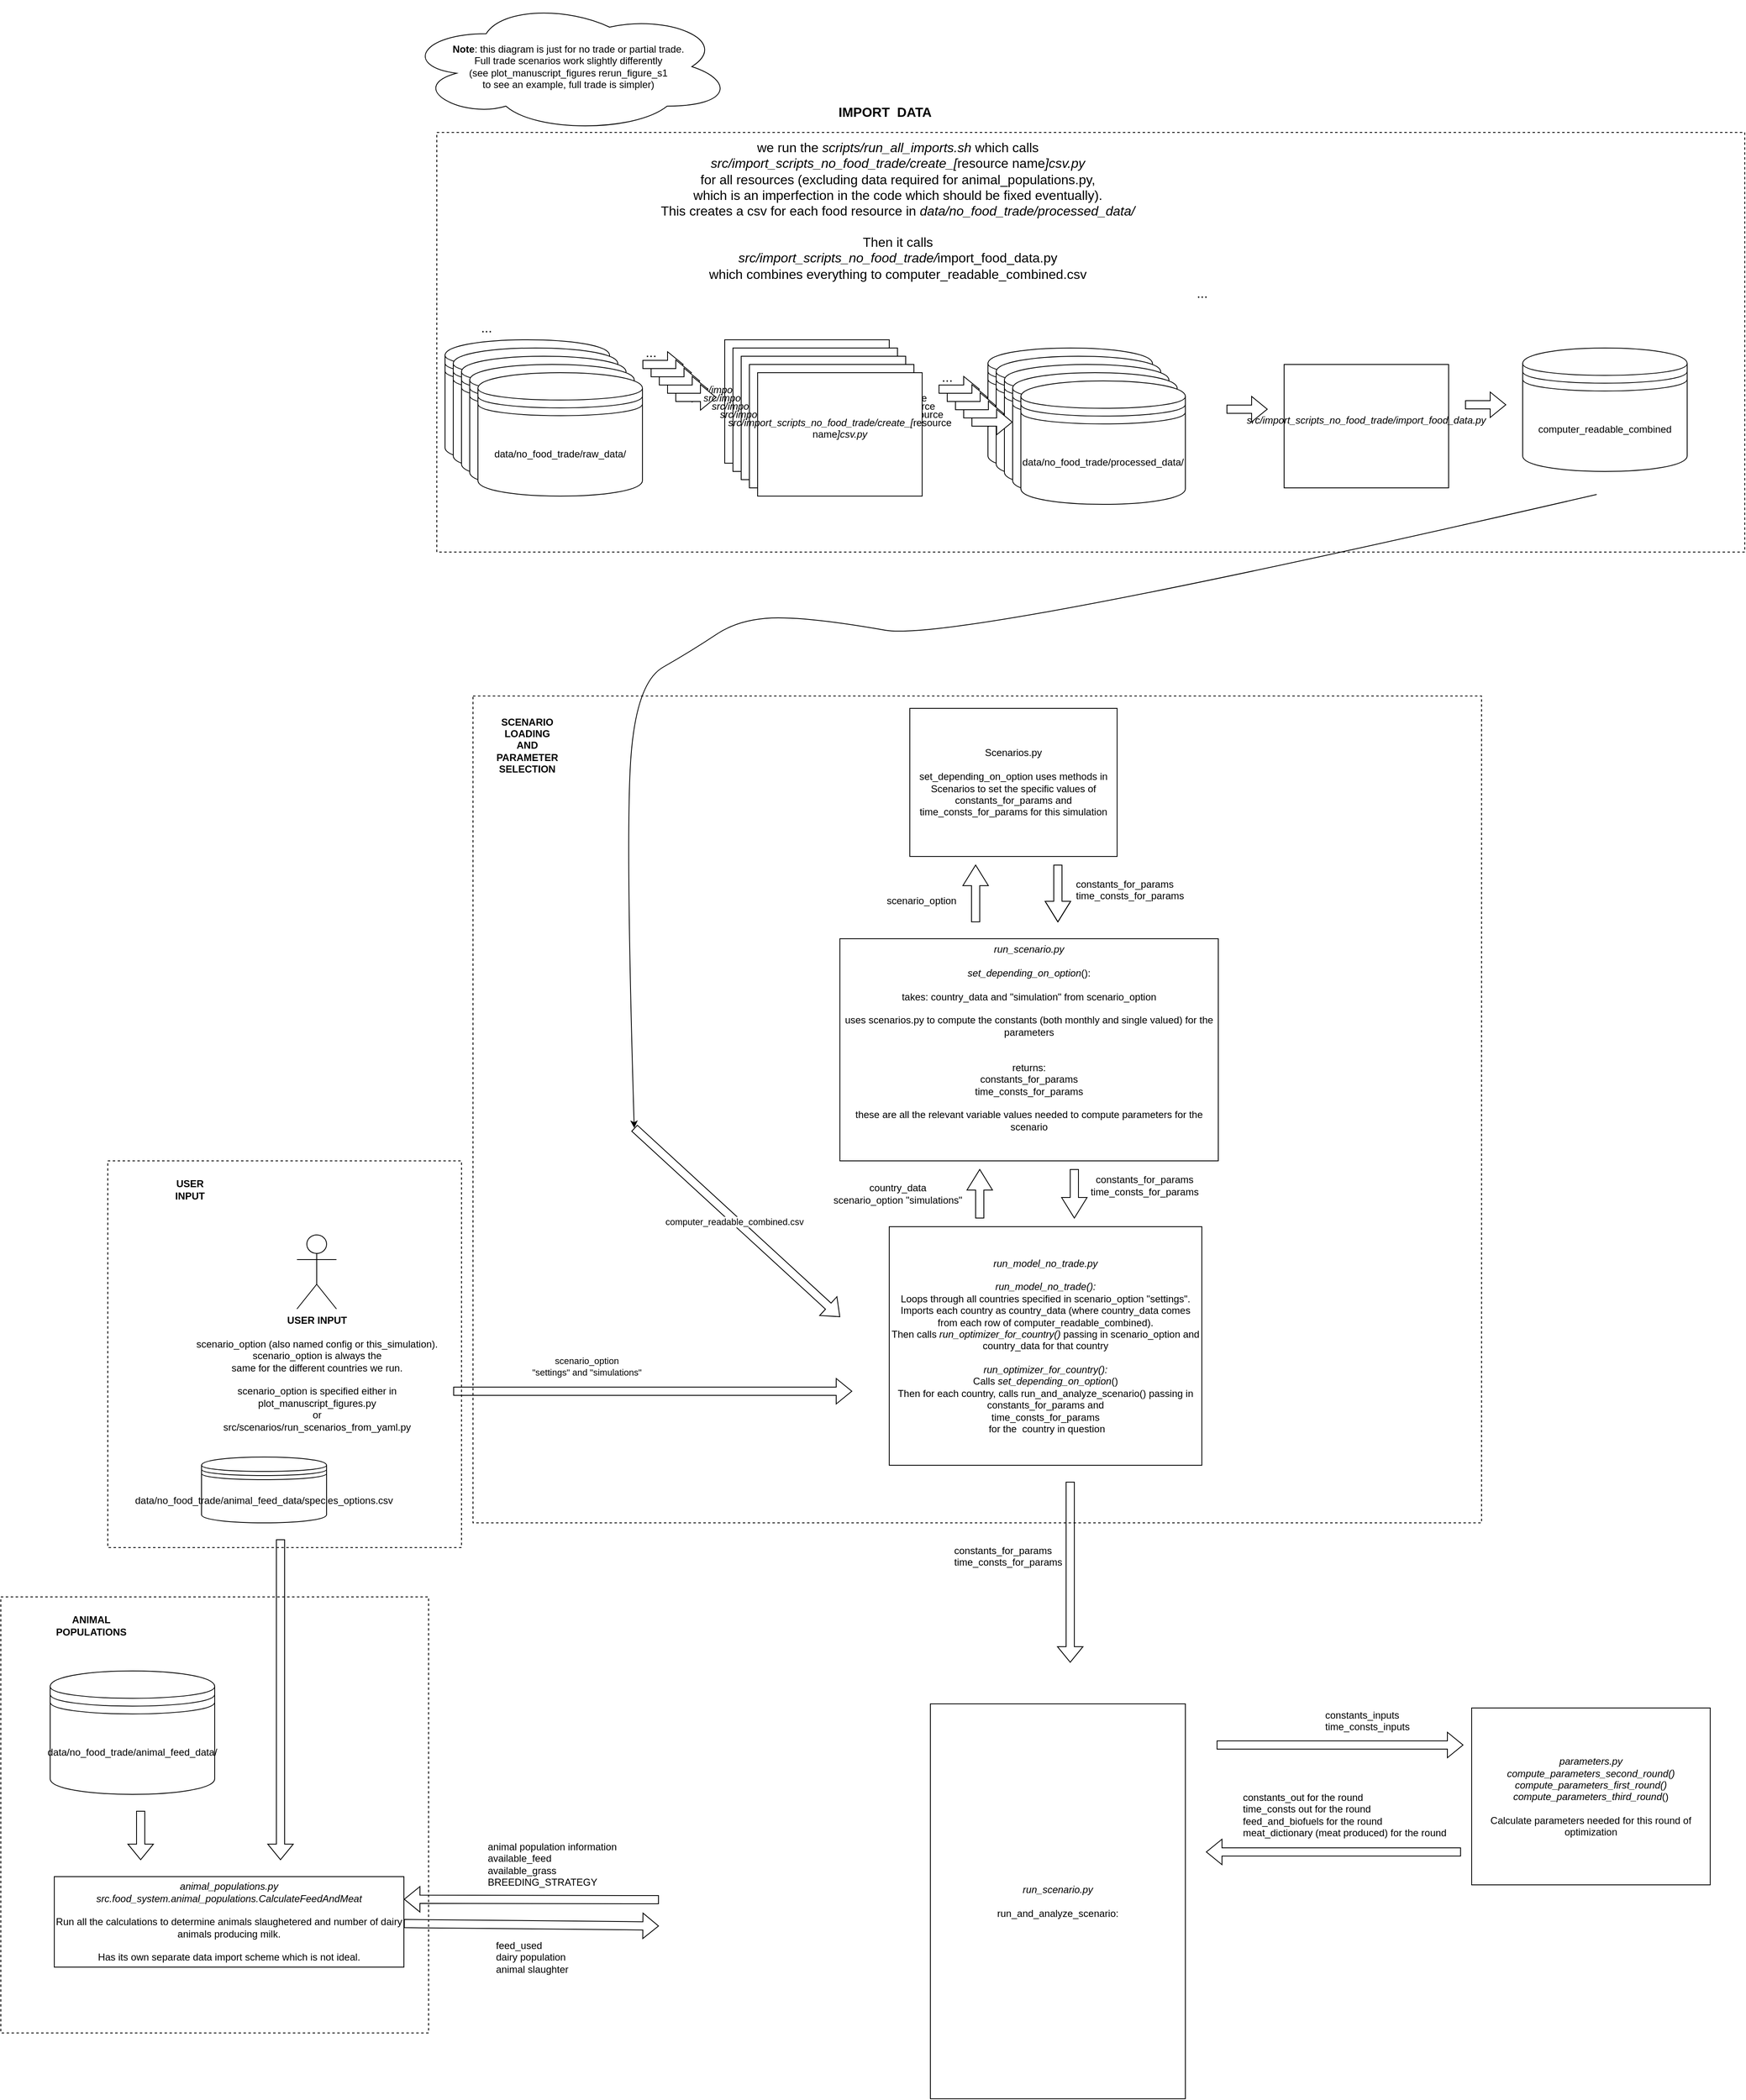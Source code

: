 <mxfile version="24.1.0" type="github">
  <diagram name="Page-1" id="vb958Nm0k1HjrjN-Do-v">
    <mxGraphModel dx="3341" dy="3403" grid="1" gridSize="10" guides="1" tooltips="1" connect="1" arrows="1" fold="1" page="1" pageScale="1" pageWidth="1654" pageHeight="2336" math="0" shadow="0">
      <root>
        <mxCell id="0" />
        <mxCell id="1" parent="0" />
        <mxCell id="GCf3FXKfKVam4WNOABnw-21" value="" style="rounded=0;whiteSpace=wrap;html=1;fillColor=none;dashed=1;" vertex="1" parent="1">
          <mxGeometry x="-510" y="280" width="520" height="530" as="geometry" />
        </mxCell>
        <mxCell id="GCf3FXKfKVam4WNOABnw-6" value="" style="rounded=0;whiteSpace=wrap;html=1;fillColor=none;dashed=1;" vertex="1" parent="1">
          <mxGeometry x="20" y="-1500" width="1590" height="510" as="geometry" />
        </mxCell>
        <mxCell id="GCf3FXKfKVam4WNOABnw-7" value="" style="rounded=0;whiteSpace=wrap;html=1;fillColor=none;dashed=1;" vertex="1" parent="1">
          <mxGeometry x="64" y="-815" width="1226" height="1005" as="geometry" />
        </mxCell>
        <mxCell id="RVlSqpslpW0tmy56jza0-9" value="&lt;b&gt;USER INPUT&lt;/b&gt;&lt;br&gt;&lt;br&gt;&lt;div&gt;scenario_option (also named config or this_simulation).&lt;/div&gt;&lt;div&gt;scenario_option is always the &lt;br&gt;&lt;/div&gt;&lt;div&gt;same for the different countries we run.&lt;/div&gt;&lt;div&gt;&lt;br&gt;&lt;/div&gt;&lt;div&gt;scenario_option is specified either in&lt;br&gt;&lt;/div&gt;&lt;div&gt;plot_manuscript_figures.py&lt;/div&gt;&lt;div&gt; or &lt;br&gt;&lt;/div&gt;&lt;div&gt;src/scenarios/run_scenarios_from_yaml.py&lt;br&gt;&lt;/div&gt;" style="shape=umlActor;verticalLabelPosition=bottom;verticalAlign=top;html=1;outlineConnect=0;" parent="1" vertex="1">
          <mxGeometry x="-150" y="-160" width="48" height="90" as="geometry" />
        </mxCell>
        <mxCell id="RVlSqpslpW0tmy56jza0-10" value="scenario_option&lt;br&gt;&lt;div&gt;&quot;settings&quot; and &quot;simulations&quot;&lt;br&gt;&lt;/div&gt;" style="shape=flexArrow;endArrow=classic;html=1;rounded=0;" parent="1" edge="1">
          <mxGeometry x="-0.333" y="30" width="50" height="50" relative="1" as="geometry">
            <mxPoint x="40" y="30" as="sourcePoint" />
            <mxPoint x="525" y="30" as="targetPoint" />
            <mxPoint as="offset" />
          </mxGeometry>
        </mxCell>
        <mxCell id="tfmpyOpyPmMC_fq-cLrZ-1" value="" style="shape=flexArrow;endArrow=classic;html=1;rounded=0;" parent="1" edge="1">
          <mxGeometry width="50" height="50" relative="1" as="geometry">
            <mxPoint x="790" y="140" as="sourcePoint" />
            <mxPoint x="790" y="360" as="targetPoint" />
          </mxGeometry>
        </mxCell>
        <mxCell id="tfmpyOpyPmMC_fq-cLrZ-2" value="&lt;div&gt;&lt;i&gt;run_model_no_trade.py&lt;br&gt;&lt;/i&gt;&lt;/div&gt;&lt;div&gt;&lt;i&gt;&lt;br&gt;&lt;/i&gt;&lt;/div&gt;&lt;div&gt;&lt;i&gt;run_model_no_trade():&lt;/i&gt;&lt;br&gt;&lt;/div&gt;&lt;div&gt;Loops through all countries specified in scenario_option &quot;settings&quot;.&lt;/div&gt;&lt;div&gt;&lt;div&gt;Imports each country as country_data (where country_data comes from each row of computer_readable_combined).&lt;/div&gt;&lt;/div&gt;&lt;div&gt;Then calls&lt;i&gt; &lt;/i&gt;&lt;i&gt;run_optimizer_for_country() &lt;/i&gt;passing in scenario_option and country_data for that country&lt;i&gt;&lt;br&gt;&lt;/i&gt;&lt;/div&gt;&lt;div&gt;&lt;br&gt;&lt;div&gt;&lt;i&gt;run_optimizer_for_country():&lt;/i&gt;&lt;/div&gt;&lt;/div&gt;&lt;div&gt;Calls &lt;i&gt;set_depending_on_option&lt;/i&gt;()&lt;/div&gt;&lt;div&gt;Then for each country, calls run_and_analyze_scenario() passing in &lt;br&gt;&lt;div&gt;constants_for_params and&lt;br&gt;&lt;/div&gt;time_consts_for_params&lt;/div&gt;&amp;nbsp;for the&amp;nbsp; country in question" style="rounded=0;whiteSpace=wrap;html=1;" parent="1" vertex="1">
          <mxGeometry x="570" y="-170" width="380" height="290" as="geometry" />
        </mxCell>
        <mxCell id="tfmpyOpyPmMC_fq-cLrZ-4" value="&lt;div&gt;&lt;b&gt;Note&lt;/b&gt;: this diagram is just for no trade or partial trade. &lt;br&gt;&lt;/div&gt;&lt;div&gt;Full trade scenarios work slightly differently &lt;br&gt;&lt;/div&gt;&lt;div&gt;(see plot_manuscript_figures rerun_figure_s1 &lt;br&gt;&lt;/div&gt;&lt;div&gt;to see an example, full trade is simpler)&lt;/div&gt;" style="ellipse;shape=cloud;whiteSpace=wrap;html=1;" parent="1" vertex="1">
          <mxGeometry x="-20" y="-1660" width="400" height="160" as="geometry" />
        </mxCell>
        <mxCell id="tfmpyOpyPmMC_fq-cLrZ-7" value="&lt;div&gt;Scenarios.py&lt;/div&gt;&lt;div&gt;&lt;br&gt;&lt;/div&gt;&lt;div&gt;set_depending_on_option uses methods in Scenarios to set the specific values of constants_for_params and&lt;br&gt;time_consts_for_params for this simulation&lt;/div&gt;" style="rounded=0;whiteSpace=wrap;html=1;" parent="1" vertex="1">
          <mxGeometry x="595" y="-800" width="252" height="180" as="geometry" />
        </mxCell>
        <UserObject label="&lt;div&gt;&lt;i&gt;run_scenario.py&lt;/i&gt;&lt;br&gt;&lt;/div&gt;&lt;div&gt;&lt;br&gt;&lt;/div&gt;&lt;div&gt;&lt;i&gt;set_depending_on_option&lt;/i&gt;():&lt;/div&gt;&lt;div&gt;&lt;br&gt;&lt;/div&gt;takes: country_data and &quot;simulation&quot; from scenario_option&lt;br&gt;&lt;br&gt;uses scenarios.py to compute the constants (both monthly and single valued) for the parameters&lt;br&gt;&lt;br&gt;&lt;br&gt;&lt;div&gt;returns:&lt;/div&gt;&lt;div&gt;constants_for_params&lt;/div&gt;time_consts_for_params&lt;br&gt;&lt;br&gt;these are all the relevant variable values needed to compute parameters for the scenario&lt;div&gt;&lt;br&gt;&lt;/div&gt;&lt;div&gt;&lt;br&gt;&lt;/div&gt;" link="set_depending_on_option&lt;br&gt;takes: country_data and scenario_option&lt;br&gt;&lt;br&gt;uses scenarios.py to compute the constants (both monthly and single valued) for the parameters&lt;br&gt;&lt;br&gt;&lt;br&gt;returns:constants_for_params&lt;br&gt;time_consts_for_params&lt;br&gt;&lt;br&gt;these are all the relevant variable values for the scenario&lt;div&gt;&lt;br&gt;&lt;/div&gt;&lt;div&gt;&lt;br&gt;&lt;/div&gt;" id="tfmpyOpyPmMC_fq-cLrZ-9">
          <mxCell style="rounded=0;whiteSpace=wrap;html=1;" parent="1" vertex="1">
            <mxGeometry x="510" y="-520" width="460" height="270" as="geometry" />
          </mxCell>
        </UserObject>
        <mxCell id="tfmpyOpyPmMC_fq-cLrZ-12" value="" style="shape=flexArrow;endArrow=classic;html=1;rounded=0;fontSize=12;startSize=8;endSize=8;curved=1;" parent="1" edge="1">
          <mxGeometry width="50" height="50" relative="1" as="geometry">
            <mxPoint x="675" y="-540" as="sourcePoint" />
            <mxPoint x="675" y="-610" as="targetPoint" />
          </mxGeometry>
        </mxCell>
        <mxCell id="tfmpyOpyPmMC_fq-cLrZ-13" value="" style="shape=flexArrow;endArrow=classic;html=1;rounded=0;fontSize=12;startSize=8;endSize=8;curved=1;" parent="1" edge="1">
          <mxGeometry width="50" height="50" relative="1" as="geometry">
            <mxPoint x="775" y="-610" as="sourcePoint" />
            <mxPoint x="775" y="-540" as="targetPoint" />
            <Array as="points">
              <mxPoint x="775" y="-570" />
            </Array>
          </mxGeometry>
        </mxCell>
        <mxCell id="tfmpyOpyPmMC_fq-cLrZ-14" value="scenario_option" style="text;whiteSpace=wrap;html=1;" parent="1" vertex="1">
          <mxGeometry x="565" y="-580" width="120" height="40" as="geometry" />
        </mxCell>
        <mxCell id="tfmpyOpyPmMC_fq-cLrZ-15" value="&lt;div&gt;constants_for_params&lt;/div&gt;time_consts_for_params" style="text;whiteSpace=wrap;html=1;" parent="1" vertex="1">
          <mxGeometry x="795" y="-600" width="160" height="50" as="geometry" />
        </mxCell>
        <mxCell id="tfmpyOpyPmMC_fq-cLrZ-16" value="&lt;div&gt;country_data&lt;/div&gt;&lt;div&gt;scenario_option &quot;simulations&quot;&lt;br&gt;&lt;/div&gt;" style="shape=flexArrow;endArrow=classic;html=1;rounded=0;fontSize=12;startSize=8;endSize=8;curved=1;" parent="1" edge="1">
          <mxGeometry y="100" width="50" height="50" relative="1" as="geometry">
            <mxPoint x="680" y="-180" as="sourcePoint" />
            <mxPoint x="680" y="-240" as="targetPoint" />
            <mxPoint as="offset" />
          </mxGeometry>
        </mxCell>
        <mxCell id="tfmpyOpyPmMC_fq-cLrZ-17" value="&lt;div&gt;constants_for_params&lt;/div&gt;time_consts_for_params" style="shape=flexArrow;endArrow=classic;html=1;rounded=0;fontSize=12;startSize=8;endSize=8;curved=1;" parent="1" edge="1">
          <mxGeometry x="-0.333" y="85" width="50" height="50" relative="1" as="geometry">
            <mxPoint x="795" y="-240" as="sourcePoint" />
            <mxPoint x="795" y="-180" as="targetPoint" />
            <mxPoint as="offset" />
          </mxGeometry>
        </mxCell>
        <mxCell id="tfmpyOpyPmMC_fq-cLrZ-22" value="&lt;div&gt;&lt;div&gt; &lt;i&gt;src/import_scripts_no_food_trade/&lt;/i&gt;&lt;i&gt;create_[&lt;/i&gt;resource name&lt;i&gt;]csv.py&lt;/i&gt;&lt;/div&gt;&lt;/div&gt;&lt;div&gt;&lt;br&gt;&lt;/div&gt;" style="rounded=0;whiteSpace=wrap;html=1;" parent="1" vertex="1">
          <mxGeometry x="370" y="-1248" width="200" height="150" as="geometry" />
        </mxCell>
        <mxCell id="tfmpyOpyPmMC_fq-cLrZ-23" value="computer_readable_combined" style="shape=datastore;whiteSpace=wrap;html=1;" parent="1" vertex="1">
          <mxGeometry x="1340" y="-1238" width="200" height="150" as="geometry" />
        </mxCell>
        <mxCell id="tfmpyOpyPmMC_fq-cLrZ-24" value="data/no_food_trade/raw_data/" style="shape=datastore;whiteSpace=wrap;html=1;" parent="1" vertex="1">
          <mxGeometry x="30" y="-1248" width="200" height="150" as="geometry" />
        </mxCell>
        <mxCell id="tfmpyOpyPmMC_fq-cLrZ-27" value="IMPORT&amp;nbsp; DATA" style="text;html=1;align=center;verticalAlign=middle;whiteSpace=wrap;rounded=0;fontSize=16;fontStyle=1" parent="1" vertex="1">
          <mxGeometry x="420" y="-1540" width="290" height="30" as="geometry" />
        </mxCell>
        <mxCell id="tfmpyOpyPmMC_fq-cLrZ-28" value="&lt;div&gt;we run the &lt;i&gt;scripts/run_all_imports.sh&lt;/i&gt; which calls&lt;/div&gt;&lt;div&gt; &lt;i&gt;src/import_scripts_no_food_trade/&lt;/i&gt;&lt;i&gt;create_[&lt;/i&gt;resource name&lt;i&gt;]csv.py&lt;/i&gt;&lt;/div&gt;&lt;div&gt;for all resources (excluding data required for animal_populations.py,&lt;/div&gt;&lt;div&gt; which is an imperfection in the code which should be fixed eventually).&lt;/div&gt;&lt;div&gt;This creates a csv for each food resource in &lt;i&gt;data/no_food_trade/processed_data/&lt;/i&gt;&lt;br&gt;&lt;/div&gt;&lt;br&gt;Then it calls &lt;div&gt; &lt;i&gt;src/import_scripts_no_food_trade/&lt;/i&gt;import_food_data.py&lt;/div&gt;&lt;div&gt;which combines everything to computer_readable_combined.csv&lt;br&gt;&lt;/div&gt;" style="text;html=1;align=center;verticalAlign=middle;resizable=0;points=[];autosize=1;strokeColor=none;fillColor=none;fontSize=16;" parent="1" vertex="1">
          <mxGeometry x="280" y="-1500" width="600" height="190" as="geometry" />
        </mxCell>
        <mxCell id="tfmpyOpyPmMC_fq-cLrZ-29" value="data/no_food_trade/raw_data/" style="shape=datastore;whiteSpace=wrap;html=1;" parent="1" vertex="1">
          <mxGeometry x="40" y="-1238" width="200" height="150" as="geometry" />
        </mxCell>
        <mxCell id="tfmpyOpyPmMC_fq-cLrZ-30" value="data/no_food_trade/raw_data/" style="shape=datastore;whiteSpace=wrap;html=1;" parent="1" vertex="1">
          <mxGeometry x="50" y="-1228" width="200" height="150" as="geometry" />
        </mxCell>
        <mxCell id="tfmpyOpyPmMC_fq-cLrZ-31" value="data/no_food_trade/raw_data/" style="shape=datastore;whiteSpace=wrap;html=1;" parent="1" vertex="1">
          <mxGeometry x="60" y="-1218" width="200" height="150" as="geometry" />
        </mxCell>
        <mxCell id="tfmpyOpyPmMC_fq-cLrZ-32" value="data/no_food_trade/raw_data/" style="shape=datastore;whiteSpace=wrap;html=1;" parent="1" vertex="1">
          <mxGeometry x="70" y="-1208" width="200" height="150" as="geometry" />
        </mxCell>
        <mxCell id="tfmpyOpyPmMC_fq-cLrZ-37" value="" style="shape=flexArrow;endArrow=classic;html=1;rounded=0;fillColor=default;" parent="1" edge="1">
          <mxGeometry width="50" height="50" relative="1" as="geometry">
            <mxPoint x="270" y="-1218" as="sourcePoint" />
            <mxPoint x="320" y="-1218" as="targetPoint" />
          </mxGeometry>
        </mxCell>
        <mxCell id="tfmpyOpyPmMC_fq-cLrZ-39" value="" style="shape=flexArrow;endArrow=classic;html=1;rounded=0;fillColor=default;" parent="1" edge="1">
          <mxGeometry width="50" height="50" relative="1" as="geometry">
            <mxPoint x="280" y="-1208" as="sourcePoint" />
            <mxPoint x="330" y="-1208" as="targetPoint" />
          </mxGeometry>
        </mxCell>
        <mxCell id="tfmpyOpyPmMC_fq-cLrZ-40" value="" style="shape=flexArrow;endArrow=classic;html=1;rounded=0;fillColor=default;" parent="1" edge="1">
          <mxGeometry width="50" height="50" relative="1" as="geometry">
            <mxPoint x="290" y="-1198" as="sourcePoint" />
            <mxPoint x="340" y="-1198" as="targetPoint" />
          </mxGeometry>
        </mxCell>
        <mxCell id="tfmpyOpyPmMC_fq-cLrZ-41" value="" style="shape=flexArrow;endArrow=classic;html=1;rounded=0;fillColor=default;" parent="1" edge="1">
          <mxGeometry width="50" height="50" relative="1" as="geometry">
            <mxPoint x="300" y="-1188" as="sourcePoint" />
            <mxPoint x="350" y="-1188" as="targetPoint" />
          </mxGeometry>
        </mxCell>
        <mxCell id="tfmpyOpyPmMC_fq-cLrZ-42" value="" style="shape=flexArrow;endArrow=classic;html=1;rounded=0;fillColor=default;" parent="1" edge="1">
          <mxGeometry width="50" height="50" relative="1" as="geometry">
            <mxPoint x="310" y="-1178" as="sourcePoint" />
            <mxPoint x="360" y="-1178" as="targetPoint" />
          </mxGeometry>
        </mxCell>
        <mxCell id="tfmpyOpyPmMC_fq-cLrZ-43" value="..." style="text;html=1;align=center;verticalAlign=middle;resizable=0;points=[];autosize=1;strokeColor=none;fillColor=none;fontSize=16;" parent="1" vertex="1">
          <mxGeometry x="60" y="-1278" width="40" height="30" as="geometry" />
        </mxCell>
        <mxCell id="tfmpyOpyPmMC_fq-cLrZ-44" value="..." style="text;html=1;align=center;verticalAlign=middle;resizable=0;points=[];autosize=1;strokeColor=none;fillColor=none;fontSize=16;" parent="1" vertex="1">
          <mxGeometry x="260" y="-1248" width="40" height="30" as="geometry" />
        </mxCell>
        <mxCell id="tfmpyOpyPmMC_fq-cLrZ-45" value="data/no_food_trade/raw_data/" style="shape=datastore;whiteSpace=wrap;html=1;" parent="1" vertex="1">
          <mxGeometry x="690" y="-1238" width="200" height="150" as="geometry" />
        </mxCell>
        <mxCell id="tfmpyOpyPmMC_fq-cLrZ-46" value="data/no_food_trade/raw_data/" style="shape=datastore;whiteSpace=wrap;html=1;" parent="1" vertex="1">
          <mxGeometry x="700" y="-1228" width="200" height="150" as="geometry" />
        </mxCell>
        <mxCell id="tfmpyOpyPmMC_fq-cLrZ-47" value="data/no_food_trade/raw_data/" style="shape=datastore;whiteSpace=wrap;html=1;" parent="1" vertex="1">
          <mxGeometry x="710" y="-1218" width="200" height="150" as="geometry" />
        </mxCell>
        <mxCell id="tfmpyOpyPmMC_fq-cLrZ-48" value="data/no_food_trade/raw_data/" style="shape=datastore;whiteSpace=wrap;html=1;" parent="1" vertex="1">
          <mxGeometry x="720" y="-1208" width="200" height="150" as="geometry" />
        </mxCell>
        <mxCell id="tfmpyOpyPmMC_fq-cLrZ-49" value="data/no_food_trade/processed_data/" style="shape=datastore;whiteSpace=wrap;html=1;" parent="1" vertex="1">
          <mxGeometry x="730" y="-1198" width="200" height="150" as="geometry" />
        </mxCell>
        <mxCell id="tfmpyOpyPmMC_fq-cLrZ-50" value="..." style="text;html=1;align=center;verticalAlign=middle;resizable=0;points=[];autosize=1;strokeColor=none;fillColor=none;fontSize=16;" parent="1" vertex="1">
          <mxGeometry x="930" y="-1320" width="40" height="30" as="geometry" />
        </mxCell>
        <mxCell id="tfmpyOpyPmMC_fq-cLrZ-51" value="&lt;div&gt;&lt;div&gt; &lt;i&gt;src/import_scripts_no_food_trade/&lt;/i&gt;&lt;i&gt;import_food_data.py&lt;/i&gt;&lt;/div&gt;&lt;/div&gt;&lt;div&gt;&lt;br&gt;&lt;/div&gt;" style="rounded=0;whiteSpace=wrap;html=1;" parent="1" vertex="1">
          <mxGeometry x="1050" y="-1218" width="200" height="150" as="geometry" />
        </mxCell>
        <mxCell id="tfmpyOpyPmMC_fq-cLrZ-52" value="&lt;div&gt;&lt;div&gt; &lt;i&gt;src/import_scripts_no_food_trade/&lt;/i&gt;&lt;i&gt;create_[&lt;/i&gt;resource name&lt;i&gt;]csv.py&lt;/i&gt;&lt;/div&gt;&lt;/div&gt;&lt;div&gt;&lt;br&gt;&lt;/div&gt;" style="rounded=0;whiteSpace=wrap;html=1;" parent="1" vertex="1">
          <mxGeometry x="380" y="-1238" width="200" height="150" as="geometry" />
        </mxCell>
        <mxCell id="tfmpyOpyPmMC_fq-cLrZ-53" value="&lt;div&gt;&lt;div&gt; &lt;i&gt;src/import_scripts_no_food_trade/&lt;/i&gt;&lt;i&gt;create_[&lt;/i&gt;resource name&lt;i&gt;]csv.py&lt;/i&gt;&lt;/div&gt;&lt;/div&gt;&lt;div&gt;&lt;br&gt;&lt;/div&gt;" style="rounded=0;whiteSpace=wrap;html=1;" parent="1" vertex="1">
          <mxGeometry x="390" y="-1228" width="200" height="150" as="geometry" />
        </mxCell>
        <mxCell id="tfmpyOpyPmMC_fq-cLrZ-54" value="&lt;div&gt;&lt;div&gt; &lt;i&gt;src/import_scripts_no_food_trade/&lt;/i&gt;&lt;i&gt;create_[&lt;/i&gt;resource name&lt;i&gt;]csv.py&lt;/i&gt;&lt;/div&gt;&lt;/div&gt;&lt;div&gt;&lt;br&gt;&lt;/div&gt;" style="rounded=0;whiteSpace=wrap;html=1;" parent="1" vertex="1">
          <mxGeometry x="400" y="-1218" width="200" height="150" as="geometry" />
        </mxCell>
        <mxCell id="tfmpyOpyPmMC_fq-cLrZ-55" value="&lt;div&gt;&lt;div&gt; &lt;i&gt;src/import_scripts_no_food_trade/&lt;/i&gt;&lt;i&gt;create_[&lt;/i&gt;resource name&lt;i&gt;]csv.py&lt;/i&gt;&lt;/div&gt;&lt;/div&gt;&lt;div&gt;&lt;br&gt;&lt;/div&gt;" style="rounded=0;whiteSpace=wrap;html=1;" parent="1" vertex="1">
          <mxGeometry x="410" y="-1208" width="200" height="150" as="geometry" />
        </mxCell>
        <mxCell id="tfmpyOpyPmMC_fq-cLrZ-60" value="" style="shape=flexArrow;endArrow=classic;html=1;rounded=0;fillColor=default;" parent="1" edge="1">
          <mxGeometry width="50" height="50" relative="1" as="geometry">
            <mxPoint x="980" y="-1163.67" as="sourcePoint" />
            <mxPoint x="1030" y="-1163.67" as="targetPoint" />
          </mxGeometry>
        </mxCell>
        <mxCell id="tfmpyOpyPmMC_fq-cLrZ-62" value="" style="shape=flexArrow;endArrow=classic;html=1;rounded=0;fillColor=default;" parent="1" edge="1">
          <mxGeometry width="50" height="50" relative="1" as="geometry">
            <mxPoint x="630" y="-1188" as="sourcePoint" />
            <mxPoint x="680" y="-1188" as="targetPoint" />
          </mxGeometry>
        </mxCell>
        <mxCell id="tfmpyOpyPmMC_fq-cLrZ-63" value="" style="shape=flexArrow;endArrow=classic;html=1;rounded=0;fillColor=default;" parent="1" edge="1">
          <mxGeometry width="50" height="50" relative="1" as="geometry">
            <mxPoint x="640" y="-1178" as="sourcePoint" />
            <mxPoint x="690" y="-1178" as="targetPoint" />
          </mxGeometry>
        </mxCell>
        <mxCell id="tfmpyOpyPmMC_fq-cLrZ-64" value="" style="shape=flexArrow;endArrow=classic;html=1;rounded=0;fillColor=default;" parent="1" edge="1">
          <mxGeometry width="50" height="50" relative="1" as="geometry">
            <mxPoint x="650" y="-1168" as="sourcePoint" />
            <mxPoint x="700" y="-1168" as="targetPoint" />
          </mxGeometry>
        </mxCell>
        <mxCell id="tfmpyOpyPmMC_fq-cLrZ-65" value="" style="shape=flexArrow;endArrow=classic;html=1;rounded=0;fillColor=default;" parent="1" edge="1">
          <mxGeometry width="50" height="50" relative="1" as="geometry">
            <mxPoint x="660" y="-1158" as="sourcePoint" />
            <mxPoint x="710" y="-1158" as="targetPoint" />
          </mxGeometry>
        </mxCell>
        <mxCell id="tfmpyOpyPmMC_fq-cLrZ-66" value="" style="shape=flexArrow;endArrow=classic;html=1;rounded=0;fillColor=default;" parent="1" edge="1">
          <mxGeometry width="50" height="50" relative="1" as="geometry">
            <mxPoint x="670" y="-1148" as="sourcePoint" />
            <mxPoint x="720" y="-1148" as="targetPoint" />
          </mxGeometry>
        </mxCell>
        <mxCell id="tfmpyOpyPmMC_fq-cLrZ-67" value="..." style="text;html=1;align=center;verticalAlign=middle;resizable=0;points=[];autosize=1;strokeColor=none;fillColor=none;fontSize=16;" parent="1" vertex="1">
          <mxGeometry x="620" y="-1218" width="40" height="30" as="geometry" />
        </mxCell>
        <mxCell id="tfmpyOpyPmMC_fq-cLrZ-68" value="" style="shape=flexArrow;endArrow=classic;html=1;rounded=0;fillColor=default;" parent="1" edge="1">
          <mxGeometry width="50" height="50" relative="1" as="geometry">
            <mxPoint x="1270" y="-1169" as="sourcePoint" />
            <mxPoint x="1320" y="-1169" as="targetPoint" />
          </mxGeometry>
        </mxCell>
        <mxCell id="tfmpyOpyPmMC_fq-cLrZ-69" value="&lt;div&gt;constants_for_params &lt;br&gt;&lt;/div&gt;time_consts_for_params" style="text;whiteSpace=wrap;html=1;" parent="1" vertex="1">
          <mxGeometry x="647" y="210" width="180" height="50" as="geometry" />
        </mxCell>
        <mxCell id="GCf3FXKfKVam4WNOABnw-1" value="&amp;nbsp;computer_readable_combined.csv" style="shape=flexArrow;endArrow=classic;html=1;rounded=0;entryX=0.364;entryY=0.751;entryDx=0;entryDy=0;entryPerimeter=0;" edge="1" parent="1" target="GCf3FXKfKVam4WNOABnw-7">
          <mxGeometry x="-0.024" y="-3" width="50" height="50" relative="1" as="geometry">
            <mxPoint x="260" y="-290" as="sourcePoint" />
            <mxPoint x="509.75" y="-105" as="targetPoint" />
            <mxPoint as="offset" />
          </mxGeometry>
        </mxCell>
        <mxCell id="GCf3FXKfKVam4WNOABnw-3" value="" style="curved=1;endArrow=classic;html=1;rounded=0;" edge="1" parent="1">
          <mxGeometry width="50" height="50" relative="1" as="geometry">
            <mxPoint x="1430" y="-1060" as="sourcePoint" />
            <mxPoint x="260" y="-290" as="targetPoint" />
            <Array as="points">
              <mxPoint x="650" y="-880" />
              <mxPoint x="480" y="-910" />
              <mxPoint x="390" y="-910" />
              <mxPoint x="330" y="-870" />
              <mxPoint x="260" y="-830" />
              <mxPoint x="250" y="-620" />
            </Array>
          </mxGeometry>
        </mxCell>
        <mxCell id="GCf3FXKfKVam4WNOABnw-8" value="&lt;b&gt;SCENARIO LOADING AND PARAMETER SELECTION&lt;br&gt;&lt;/b&gt;" style="text;html=1;align=center;verticalAlign=middle;whiteSpace=wrap;rounded=0;" vertex="1" parent="1">
          <mxGeometry x="100" y="-770" width="60" height="30" as="geometry" />
        </mxCell>
        <mxCell id="GCf3FXKfKVam4WNOABnw-10" value="&lt;div&gt;&lt;i&gt;animal_populations.py&lt;/i&gt;&lt;/div&gt;&lt;div&gt;&lt;i&gt;src.food_system.animal_populations.CalculateFeedAndMeat&lt;/i&gt;&lt;/div&gt;&lt;div&gt;&lt;br&gt;&lt;/div&gt;&lt;div&gt;Run all the calculations to determine animals slaughetered and number of dairy animals producing milk. &lt;br&gt;&lt;/div&gt;&lt;div&gt;&lt;br&gt;&lt;/div&gt;&lt;div&gt;Has its own separate data import scheme which is not ideal.&lt;br&gt;&lt;/div&gt;" style="rounded=0;whiteSpace=wrap;html=1;" vertex="1" parent="1">
          <mxGeometry x="-445" y="620" width="425" height="110" as="geometry" />
        </mxCell>
        <mxCell id="GCf3FXKfKVam4WNOABnw-11" value="" style="shape=flexArrow;endArrow=classic;html=1;rounded=0;entryX=1;entryY=0.25;entryDx=0;entryDy=0;" edge="1" parent="1" target="GCf3FXKfKVam4WNOABnw-10">
          <mxGeometry width="50" height="50" relative="1" as="geometry">
            <mxPoint x="290" y="648" as="sourcePoint" />
            <mxPoint x="40" y="640" as="targetPoint" />
          </mxGeometry>
        </mxCell>
        <mxCell id="GCf3FXKfKVam4WNOABnw-12" value="" style="shape=flexArrow;endArrow=classic;html=1;rounded=0;" edge="1" parent="1" source="GCf3FXKfKVam4WNOABnw-10">
          <mxGeometry width="50" height="50" relative="1" as="geometry">
            <mxPoint x="45" y="700" as="sourcePoint" />
            <mxPoint x="290" y="680" as="targetPoint" />
          </mxGeometry>
        </mxCell>
        <mxCell id="GCf3FXKfKVam4WNOABnw-13" value="&lt;div&gt;animal population information&lt;/div&gt;&lt;div&gt;available_feed&lt;br&gt;available_grass&lt;br&gt;BREEDING_STRATEGY&lt;/div&gt;&lt;div&gt;&lt;br&gt;&lt;/div&gt;" style="text;whiteSpace=wrap;html=1;" vertex="1" parent="1">
          <mxGeometry x="80" y="570" width="190" height="100" as="geometry" />
        </mxCell>
        <mxCell id="GCf3FXKfKVam4WNOABnw-14" value="&lt;div&gt;feed_used&lt;/div&gt;&lt;div&gt;dairy population&lt;/div&gt;animal slaughter" style="text;whiteSpace=wrap;html=1;" vertex="1" parent="1">
          <mxGeometry x="90" y="690" width="100" height="60" as="geometry" />
        </mxCell>
        <mxCell id="GCf3FXKfKVam4WNOABnw-15" value="data/no_food_trade/animal_feed_data/" style="shape=datastore;whiteSpace=wrap;html=1;" vertex="1" parent="1">
          <mxGeometry x="-450" y="370" width="200" height="150" as="geometry" />
        </mxCell>
        <mxCell id="GCf3FXKfKVam4WNOABnw-16" value="data/no_food_trade/animal_feed_data/species_options.csv" style="shape=datastore;whiteSpace=wrap;html=1;" vertex="1" parent="1">
          <mxGeometry x="-266" y="110" width="152" height="80" as="geometry" />
        </mxCell>
        <mxCell id="GCf3FXKfKVam4WNOABnw-17" value="" style="shape=flexArrow;endArrow=classic;html=1;rounded=0;" edge="1" parent="1">
          <mxGeometry width="50" height="50" relative="1" as="geometry">
            <mxPoint x="-170" y="210" as="sourcePoint" />
            <mxPoint x="-170" y="600" as="targetPoint" />
          </mxGeometry>
        </mxCell>
        <mxCell id="GCf3FXKfKVam4WNOABnw-18" value="" style="shape=flexArrow;endArrow=classic;html=1;rounded=0;" edge="1" parent="1">
          <mxGeometry width="50" height="50" relative="1" as="geometry">
            <mxPoint x="-340" y="540" as="sourcePoint" />
            <mxPoint x="-340" y="600" as="targetPoint" />
          </mxGeometry>
        </mxCell>
        <mxCell id="GCf3FXKfKVam4WNOABnw-19" value="" style="rounded=0;whiteSpace=wrap;html=1;fillColor=none;dashed=1;" vertex="1" parent="1">
          <mxGeometry x="-380" y="-250" width="430" height="470" as="geometry" />
        </mxCell>
        <mxCell id="GCf3FXKfKVam4WNOABnw-20" value="&lt;b&gt;USER INPUT&lt;br&gt;&lt;/b&gt;" style="text;html=1;align=center;verticalAlign=middle;whiteSpace=wrap;rounded=0;" vertex="1" parent="1">
          <mxGeometry x="-310" y="-230" width="60" height="30" as="geometry" />
        </mxCell>
        <mxCell id="GCf3FXKfKVam4WNOABnw-22" value="&lt;b&gt;ANIMAL POPULATIONS&lt;br&gt;&lt;/b&gt;" style="text;html=1;align=center;verticalAlign=middle;whiteSpace=wrap;rounded=0;" vertex="1" parent="1">
          <mxGeometry x="-430" y="300" width="60" height="30" as="geometry" />
        </mxCell>
        <mxCell id="GCf3FXKfKVam4WNOABnw-23" value="&lt;div&gt;&lt;i&gt;parameters.py&lt;/i&gt;&lt;/div&gt;&lt;div&gt;&lt;i&gt;compute_parameters_second_round()&lt;br&gt;compute_parameters_first_round()&lt;br&gt;compute_parameters_third_round&lt;/i&gt;()&lt;/div&gt;&lt;div&gt;&lt;br&gt;&lt;/div&gt;&lt;div&gt;Calculate parameters needed for this round of optimization&lt;br&gt;&lt;/div&gt;" style="rounded=0;whiteSpace=wrap;html=1;" vertex="1" parent="1">
          <mxGeometry x="1278" y="415" width="290" height="215" as="geometry" />
        </mxCell>
        <mxCell id="GCf3FXKfKVam4WNOABnw-24" value="constants_inputs&#xa;time_consts_inputs" style="text;whiteSpace=wrap;" vertex="1" parent="1">
          <mxGeometry x="1098" y="410" width="120" height="40" as="geometry" />
        </mxCell>
        <mxCell id="GCf3FXKfKVam4WNOABnw-26" value="constants_out for the round&#xa;time_consts out for the round&#xa;feed_and_biofuels for the round&#xa;meat_dictionary (meat produced) for the round" style="text;whiteSpace=wrap;" vertex="1" parent="1">
          <mxGeometry x="998" y="510" width="270" height="100" as="geometry" />
        </mxCell>
        <mxCell id="GCf3FXKfKVam4WNOABnw-27" value="" style="shape=flexArrow;endArrow=classic;html=1;rounded=0;entryX=1;entryY=0.25;entryDx=0;entryDy=0;" edge="1" parent="1">
          <mxGeometry width="50" height="50" relative="1" as="geometry">
            <mxPoint x="1265" y="590" as="sourcePoint" />
            <mxPoint x="955" y="590" as="targetPoint" />
          </mxGeometry>
        </mxCell>
        <mxCell id="GCf3FXKfKVam4WNOABnw-29" value="" style="shape=flexArrow;endArrow=classic;html=1;rounded=0;" edge="1" parent="1">
          <mxGeometry width="50" height="50" relative="1" as="geometry">
            <mxPoint x="968" y="460" as="sourcePoint" />
            <mxPoint x="1268" y="460" as="targetPoint" />
          </mxGeometry>
        </mxCell>
        <mxCell id="GCf3FXKfKVam4WNOABnw-30" value="&lt;div&gt;&lt;i&gt;run_scenario.py&lt;/i&gt;&lt;/div&gt;&lt;div&gt;&lt;br&gt;&lt;/div&gt;&lt;div&gt;run_and_analyze_scenario:&lt;/div&gt;" style="rounded=0;whiteSpace=wrap;html=1;" vertex="1" parent="1">
          <mxGeometry x="620" y="410" width="310" height="480" as="geometry" />
        </mxCell>
      </root>
    </mxGraphModel>
  </diagram>
</mxfile>
